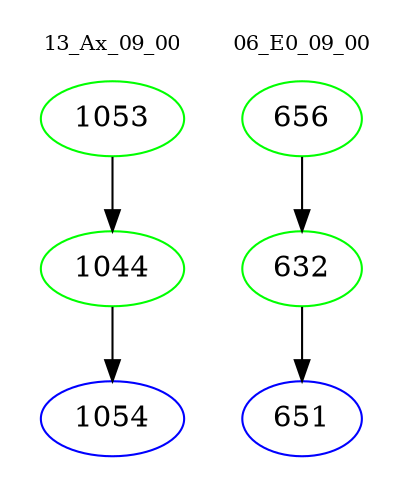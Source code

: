 digraph{
subgraph cluster_0 {
color = white
label = "13_Ax_09_00";
fontsize=10;
T0_1053 [label="1053", color="green"]
T0_1053 -> T0_1044 [color="black"]
T0_1044 [label="1044", color="green"]
T0_1044 -> T0_1054 [color="black"]
T0_1054 [label="1054", color="blue"]
}
subgraph cluster_1 {
color = white
label = "06_E0_09_00";
fontsize=10;
T1_656 [label="656", color="green"]
T1_656 -> T1_632 [color="black"]
T1_632 [label="632", color="green"]
T1_632 -> T1_651 [color="black"]
T1_651 [label="651", color="blue"]
}
}
